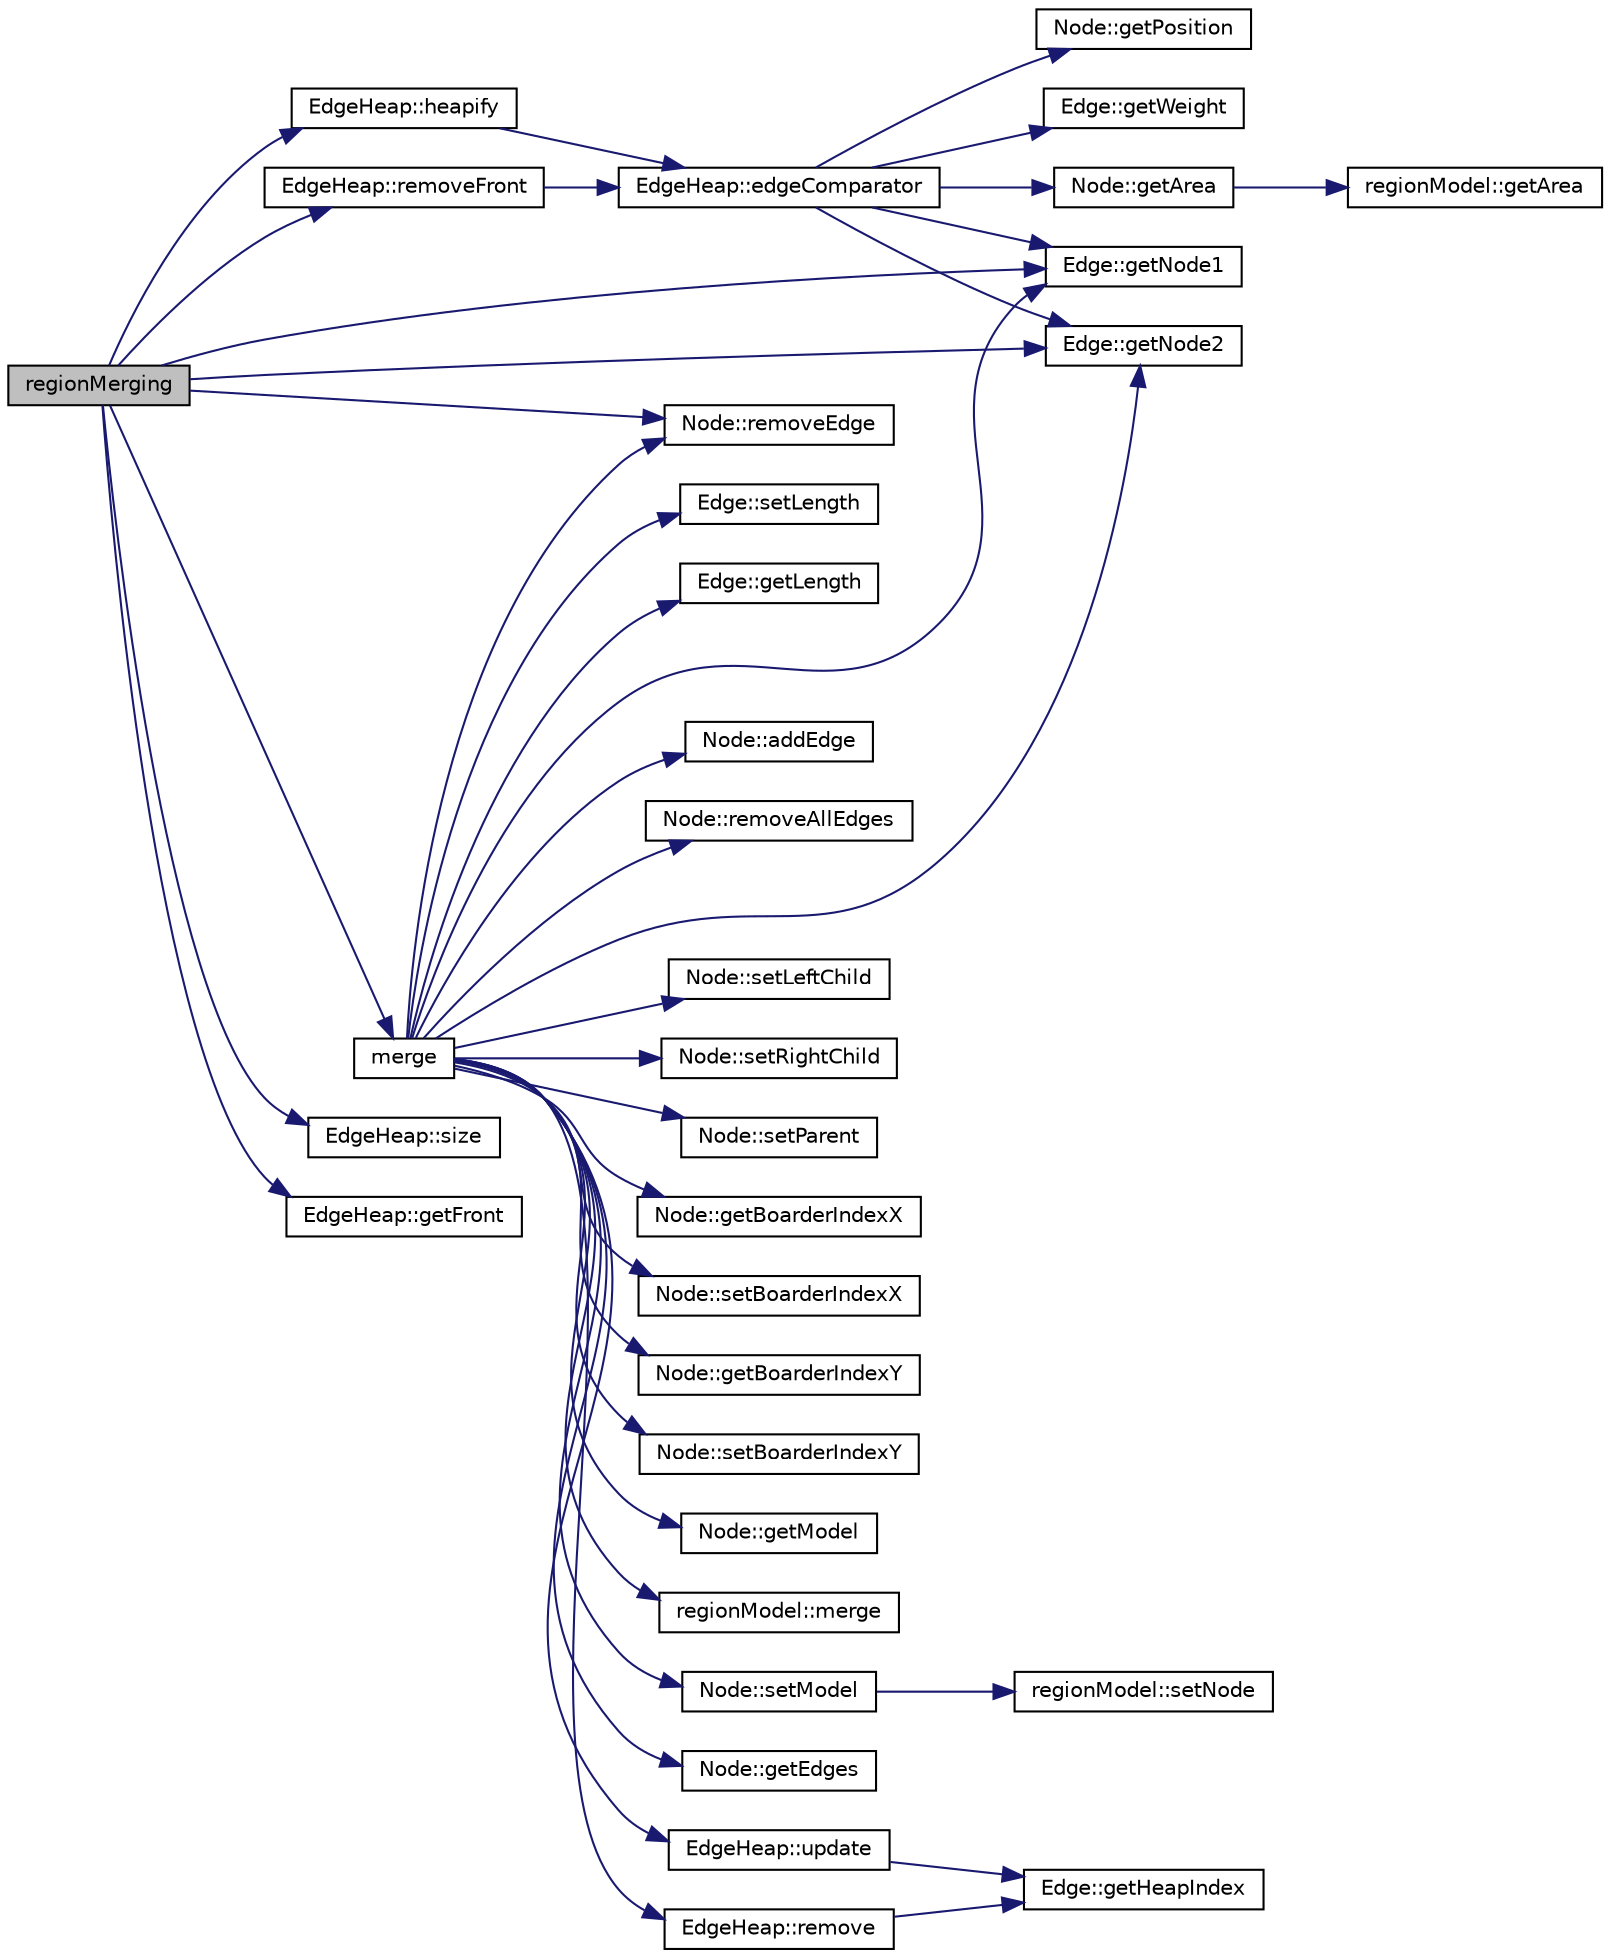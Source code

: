 digraph "regionMerging"
{
  edge [fontname="Helvetica",fontsize="10",labelfontname="Helvetica",labelfontsize="10"];
  node [fontname="Helvetica",fontsize="10",shape=record];
  rankdir="LR";
  Node1 [label="regionMerging",height=0.2,width=0.4,color="black", fillcolor="grey75", style="filled", fontcolor="black"];
  Node1 -> Node2 [color="midnightblue",fontsize="10",style="solid",fontname="Helvetica"];
  Node2 [label="EdgeHeap::heapify",height=0.2,width=0.4,color="black", fillcolor="white", style="filled",URL="$class_edge_heap.html#a9162c75ff16e9a609e708dc61ff0395e"];
  Node2 -> Node3 [color="midnightblue",fontsize="10",style="solid",fontname="Helvetica"];
  Node3 [label="EdgeHeap::edgeComparator",height=0.2,width=0.4,color="black", fillcolor="white", style="filled",URL="$class_edge_heap.html#aee27c4b5c5eea1eddad5c9a786c93e17"];
  Node3 -> Node4 [color="midnightblue",fontsize="10",style="solid",fontname="Helvetica"];
  Node4 [label="Edge::getWeight",height=0.2,width=0.4,color="black", fillcolor="white", style="filled",URL="$class_edge.html#ad7bf538ca1cf1d4d108235c5304c458b"];
  Node3 -> Node5 [color="midnightblue",fontsize="10",style="solid",fontname="Helvetica"];
  Node5 [label="Edge::getNode1",height=0.2,width=0.4,color="black", fillcolor="white", style="filled",URL="$class_edge.html#a71b36dea35f97b8f920ee038d068aa1c"];
  Node3 -> Node6 [color="midnightblue",fontsize="10",style="solid",fontname="Helvetica"];
  Node6 [label="Node::getArea",height=0.2,width=0.4,color="black", fillcolor="white", style="filled",URL="$class_node.html#af7f0b67db0505d7e27218d55441a9f7f"];
  Node6 -> Node7 [color="midnightblue",fontsize="10",style="solid",fontname="Helvetica"];
  Node7 [label="regionModel::getArea",height=0.2,width=0.4,color="black", fillcolor="white", style="filled",URL="$classregion_model.html#a80caee5614644b9a58695e488b84ab34"];
  Node3 -> Node8 [color="midnightblue",fontsize="10",style="solid",fontname="Helvetica"];
  Node8 [label="Edge::getNode2",height=0.2,width=0.4,color="black", fillcolor="white", style="filled",URL="$class_edge.html#a19de368e9a77bd47d5882a90e51d145d"];
  Node3 -> Node9 [color="midnightblue",fontsize="10",style="solid",fontname="Helvetica"];
  Node9 [label="Node::getPosition",height=0.2,width=0.4,color="black", fillcolor="white", style="filled",URL="$class_node.html#aca18f927d6e3e68be84538066f2ed2e7"];
  Node1 -> Node10 [color="midnightblue",fontsize="10",style="solid",fontname="Helvetica"];
  Node10 [label="EdgeHeap::size",height=0.2,width=0.4,color="black", fillcolor="white", style="filled",URL="$class_edge_heap.html#a22727e9c338fb1aaa6722031445373c3"];
  Node1 -> Node11 [color="midnightblue",fontsize="10",style="solid",fontname="Helvetica"];
  Node11 [label="EdgeHeap::getFront",height=0.2,width=0.4,color="black", fillcolor="white", style="filled",URL="$class_edge_heap.html#aa469a947b30ac1677c6ee71af100f2a8"];
  Node1 -> Node12 [color="midnightblue",fontsize="10",style="solid",fontname="Helvetica"];
  Node12 [label="EdgeHeap::removeFront",height=0.2,width=0.4,color="black", fillcolor="white", style="filled",URL="$class_edge_heap.html#a2e669592316f3b96125656dd603d80fc"];
  Node12 -> Node3 [color="midnightblue",fontsize="10",style="solid",fontname="Helvetica"];
  Node1 -> Node5 [color="midnightblue",fontsize="10",style="solid",fontname="Helvetica"];
  Node1 -> Node8 [color="midnightblue",fontsize="10",style="solid",fontname="Helvetica"];
  Node1 -> Node13 [color="midnightblue",fontsize="10",style="solid",fontname="Helvetica"];
  Node13 [label="Node::removeEdge",height=0.2,width=0.4,color="black", fillcolor="white", style="filled",URL="$class_node.html#a8f6ea43b31c7a34accbc1bba0a8b61e7"];
  Node1 -> Node14 [color="midnightblue",fontsize="10",style="solid",fontname="Helvetica"];
  Node14 [label="merge",height=0.2,width=0.4,color="black", fillcolor="white", style="filled",URL="$class_r_a_g.html#a1e07bd7d6066bba42af5bd3cd514af54"];
  Node14 -> Node15 [color="midnightblue",fontsize="10",style="solid",fontname="Helvetica"];
  Node15 [label="Node::setLeftChild",height=0.2,width=0.4,color="black", fillcolor="white", style="filled",URL="$class_node.html#a00a545f985471848865b7c0e5b539691"];
  Node14 -> Node16 [color="midnightblue",fontsize="10",style="solid",fontname="Helvetica"];
  Node16 [label="Node::setRightChild",height=0.2,width=0.4,color="black", fillcolor="white", style="filled",URL="$class_node.html#a824fb533782e14577b9aed48c77759eb"];
  Node14 -> Node17 [color="midnightblue",fontsize="10",style="solid",fontname="Helvetica"];
  Node17 [label="Node::setParent",height=0.2,width=0.4,color="black", fillcolor="white", style="filled",URL="$class_node.html#adbea92476d7633b5cec4f0881f1915b4"];
  Node14 -> Node18 [color="midnightblue",fontsize="10",style="solid",fontname="Helvetica"];
  Node18 [label="Node::getBoarderIndexX",height=0.2,width=0.4,color="black", fillcolor="white", style="filled",URL="$class_node.html#ab8d9fa915cf2d13769b17e3464c15dd7"];
  Node14 -> Node19 [color="midnightblue",fontsize="10",style="solid",fontname="Helvetica"];
  Node19 [label="Node::setBoarderIndexX",height=0.2,width=0.4,color="black", fillcolor="white", style="filled",URL="$class_node.html#a45e88c2e78f1b4b8ee1f276c318e8fae"];
  Node14 -> Node20 [color="midnightblue",fontsize="10",style="solid",fontname="Helvetica"];
  Node20 [label="Node::getBoarderIndexY",height=0.2,width=0.4,color="black", fillcolor="white", style="filled",URL="$class_node.html#a2919276627db854e6e7be3fb0f1fe815"];
  Node14 -> Node21 [color="midnightblue",fontsize="10",style="solid",fontname="Helvetica"];
  Node21 [label="Node::setBoarderIndexY",height=0.2,width=0.4,color="black", fillcolor="white", style="filled",URL="$class_node.html#a892f133910a3c2edb5fe2dd5aaad6068"];
  Node14 -> Node22 [color="midnightblue",fontsize="10",style="solid",fontname="Helvetica"];
  Node22 [label="Node::getModel",height=0.2,width=0.4,color="black", fillcolor="white", style="filled",URL="$class_node.html#a412d0d4c9e031df3f73aac5ad0f1fa08"];
  Node14 -> Node23 [color="midnightblue",fontsize="10",style="solid",fontname="Helvetica"];
  Node23 [label="regionModel::merge",height=0.2,width=0.4,color="black", fillcolor="white", style="filled",URL="$classregion_model.html#a250d1ade51383c0fe631d933b5a7d75e"];
  Node14 -> Node24 [color="midnightblue",fontsize="10",style="solid",fontname="Helvetica"];
  Node24 [label="Node::setModel",height=0.2,width=0.4,color="black", fillcolor="white", style="filled",URL="$class_node.html#a9e47fa25cf909c13bff15c324d0d92e9"];
  Node24 -> Node25 [color="midnightblue",fontsize="10",style="solid",fontname="Helvetica"];
  Node25 [label="regionModel::setNode",height=0.2,width=0.4,color="black", fillcolor="white", style="filled",URL="$classregion_model.html#a058d9ec9f70ba95bda8e2dc2bb08c368"];
  Node14 -> Node26 [color="midnightblue",fontsize="10",style="solid",fontname="Helvetica"];
  Node26 [label="Node::getEdges",height=0.2,width=0.4,color="black", fillcolor="white", style="filled",URL="$class_node.html#a764a4d9fceaab9a046d40ff9b88277f6"];
  Node14 -> Node27 [color="midnightblue",fontsize="10",style="solid",fontname="Helvetica"];
  Node27 [label="EdgeHeap::update",height=0.2,width=0.4,color="black", fillcolor="white", style="filled",URL="$class_edge_heap.html#ad66bfbeff7358de46c610032abdce3e4"];
  Node27 -> Node28 [color="midnightblue",fontsize="10",style="solid",fontname="Helvetica"];
  Node28 [label="Edge::getHeapIndex",height=0.2,width=0.4,color="black", fillcolor="white", style="filled",URL="$class_edge.html#af2f46e399341bfe43e4e0b39ff7ccf2d"];
  Node14 -> Node29 [color="midnightblue",fontsize="10",style="solid",fontname="Helvetica"];
  Node29 [label="Edge::setLength",height=0.2,width=0.4,color="black", fillcolor="white", style="filled",URL="$class_edge.html#aa5cc06c446043131c4ad2ccafee622a4"];
  Node14 -> Node30 [color="midnightblue",fontsize="10",style="solid",fontname="Helvetica"];
  Node30 [label="Edge::getLength",height=0.2,width=0.4,color="black", fillcolor="white", style="filled",URL="$class_edge.html#a2b56bd5085229d76aecb269198f77b2d"];
  Node14 -> Node5 [color="midnightblue",fontsize="10",style="solid",fontname="Helvetica"];
  Node14 -> Node13 [color="midnightblue",fontsize="10",style="solid",fontname="Helvetica"];
  Node14 -> Node8 [color="midnightblue",fontsize="10",style="solid",fontname="Helvetica"];
  Node14 -> Node31 [color="midnightblue",fontsize="10",style="solid",fontname="Helvetica"];
  Node31 [label="EdgeHeap::remove",height=0.2,width=0.4,color="black", fillcolor="white", style="filled",URL="$class_edge_heap.html#aa90fb708f699ac6165d6f512348461d8"];
  Node31 -> Node28 [color="midnightblue",fontsize="10",style="solid",fontname="Helvetica"];
  Node14 -> Node32 [color="midnightblue",fontsize="10",style="solid",fontname="Helvetica"];
  Node32 [label="Node::addEdge",height=0.2,width=0.4,color="black", fillcolor="white", style="filled",URL="$class_node.html#a6f22cf3bdc3859d6cba8f15bbc2cb8ea"];
  Node14 -> Node33 [color="midnightblue",fontsize="10",style="solid",fontname="Helvetica"];
  Node33 [label="Node::removeAllEdges",height=0.2,width=0.4,color="black", fillcolor="white", style="filled",URL="$class_node.html#ae1eba591a07e3b678e14767c8b8306c2"];
}
